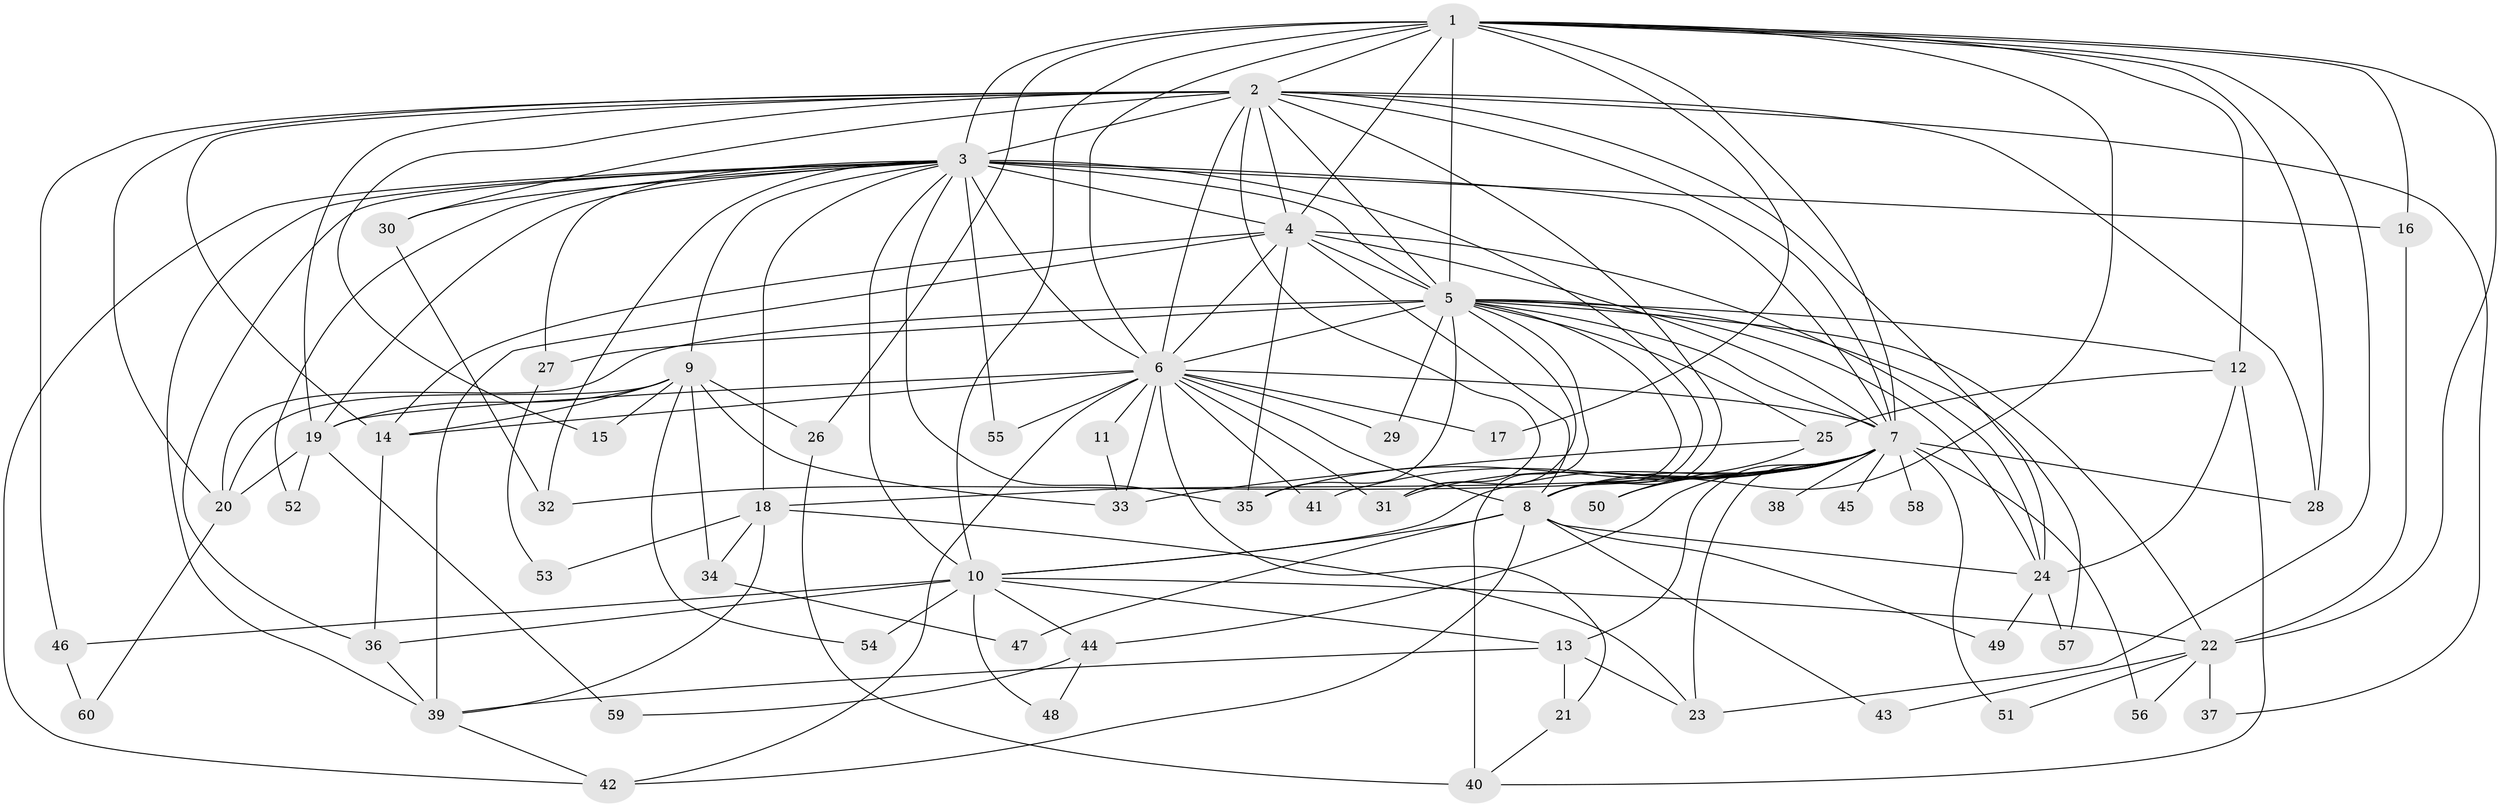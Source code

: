 // original degree distribution, {21: 0.01680672268907563, 22: 0.008403361344537815, 14: 0.008403361344537815, 17: 0.008403361344537815, 16: 0.01680672268907563, 26: 0.008403361344537815, 32: 0.008403361344537815, 24: 0.008403361344537815, 10: 0.008403361344537815, 9: 0.008403361344537815, 5: 0.05042016806722689, 6: 0.025210084033613446, 3: 0.226890756302521, 2: 0.4957983193277311, 4: 0.09243697478991597, 7: 0.008403361344537815}
// Generated by graph-tools (version 1.1) at 2025/49/03/04/25 22:49:59]
// undirected, 60 vertices, 158 edges
graph export_dot {
  node [color=gray90,style=filled];
  1;
  2;
  3;
  4;
  5;
  6;
  7;
  8;
  9;
  10;
  11;
  12;
  13;
  14;
  15;
  16;
  17;
  18;
  19;
  20;
  21;
  22;
  23;
  24;
  25;
  26;
  27;
  28;
  29;
  30;
  31;
  32;
  33;
  34;
  35;
  36;
  37;
  38;
  39;
  40;
  41;
  42;
  43;
  44;
  45;
  46;
  47;
  48;
  49;
  50;
  51;
  52;
  53;
  54;
  55;
  56;
  57;
  58;
  59;
  60;
  1 -- 2 [weight=1.0];
  1 -- 3 [weight=3.0];
  1 -- 4 [weight=2.0];
  1 -- 5 [weight=3.0];
  1 -- 6 [weight=1.0];
  1 -- 7 [weight=1.0];
  1 -- 8 [weight=1.0];
  1 -- 10 [weight=1.0];
  1 -- 12 [weight=1.0];
  1 -- 16 [weight=1.0];
  1 -- 17 [weight=1.0];
  1 -- 22 [weight=1.0];
  1 -- 23 [weight=1.0];
  1 -- 26 [weight=1.0];
  1 -- 28 [weight=1.0];
  2 -- 3 [weight=2.0];
  2 -- 4 [weight=1.0];
  2 -- 5 [weight=3.0];
  2 -- 6 [weight=1.0];
  2 -- 7 [weight=1.0];
  2 -- 8 [weight=1.0];
  2 -- 14 [weight=1.0];
  2 -- 15 [weight=1.0];
  2 -- 19 [weight=1.0];
  2 -- 20 [weight=1.0];
  2 -- 24 [weight=1.0];
  2 -- 28 [weight=2.0];
  2 -- 30 [weight=2.0];
  2 -- 31 [weight=1.0];
  2 -- 37 [weight=1.0];
  2 -- 46 [weight=1.0];
  3 -- 4 [weight=2.0];
  3 -- 5 [weight=5.0];
  3 -- 6 [weight=3.0];
  3 -- 7 [weight=4.0];
  3 -- 8 [weight=3.0];
  3 -- 9 [weight=2.0];
  3 -- 10 [weight=1.0];
  3 -- 16 [weight=1.0];
  3 -- 18 [weight=1.0];
  3 -- 19 [weight=2.0];
  3 -- 27 [weight=1.0];
  3 -- 30 [weight=1.0];
  3 -- 32 [weight=1.0];
  3 -- 35 [weight=1.0];
  3 -- 36 [weight=1.0];
  3 -- 39 [weight=1.0];
  3 -- 42 [weight=1.0];
  3 -- 52 [weight=1.0];
  3 -- 55 [weight=1.0];
  4 -- 5 [weight=2.0];
  4 -- 6 [weight=1.0];
  4 -- 7 [weight=1.0];
  4 -- 8 [weight=1.0];
  4 -- 14 [weight=1.0];
  4 -- 24 [weight=1.0];
  4 -- 35 [weight=1.0];
  4 -- 39 [weight=4.0];
  5 -- 6 [weight=2.0];
  5 -- 7 [weight=2.0];
  5 -- 8 [weight=2.0];
  5 -- 12 [weight=2.0];
  5 -- 20 [weight=1.0];
  5 -- 22 [weight=1.0];
  5 -- 24 [weight=1.0];
  5 -- 25 [weight=1.0];
  5 -- 27 [weight=1.0];
  5 -- 29 [weight=2.0];
  5 -- 31 [weight=1.0];
  5 -- 35 [weight=1.0];
  5 -- 40 [weight=3.0];
  5 -- 57 [weight=1.0];
  6 -- 7 [weight=1.0];
  6 -- 8 [weight=1.0];
  6 -- 11 [weight=2.0];
  6 -- 14 [weight=1.0];
  6 -- 17 [weight=1.0];
  6 -- 19 [weight=1.0];
  6 -- 21 [weight=1.0];
  6 -- 29 [weight=1.0];
  6 -- 31 [weight=1.0];
  6 -- 33 [weight=1.0];
  6 -- 41 [weight=1.0];
  6 -- 42 [weight=1.0];
  6 -- 55 [weight=1.0];
  7 -- 8 [weight=2.0];
  7 -- 10 [weight=1.0];
  7 -- 13 [weight=1.0];
  7 -- 18 [weight=1.0];
  7 -- 23 [weight=1.0];
  7 -- 28 [weight=1.0];
  7 -- 31 [weight=1.0];
  7 -- 32 [weight=1.0];
  7 -- 35 [weight=1.0];
  7 -- 38 [weight=1.0];
  7 -- 41 [weight=1.0];
  7 -- 44 [weight=1.0];
  7 -- 45 [weight=1.0];
  7 -- 50 [weight=1.0];
  7 -- 51 [weight=1.0];
  7 -- 56 [weight=1.0];
  7 -- 58 [weight=1.0];
  8 -- 10 [weight=1.0];
  8 -- 24 [weight=1.0];
  8 -- 42 [weight=1.0];
  8 -- 43 [weight=1.0];
  8 -- 47 [weight=1.0];
  8 -- 49 [weight=1.0];
  9 -- 14 [weight=1.0];
  9 -- 15 [weight=1.0];
  9 -- 19 [weight=3.0];
  9 -- 20 [weight=1.0];
  9 -- 26 [weight=1.0];
  9 -- 33 [weight=1.0];
  9 -- 34 [weight=1.0];
  9 -- 54 [weight=1.0];
  10 -- 13 [weight=1.0];
  10 -- 22 [weight=1.0];
  10 -- 36 [weight=1.0];
  10 -- 44 [weight=1.0];
  10 -- 46 [weight=1.0];
  10 -- 48 [weight=1.0];
  10 -- 54 [weight=1.0];
  11 -- 33 [weight=1.0];
  12 -- 24 [weight=1.0];
  12 -- 25 [weight=1.0];
  12 -- 40 [weight=1.0];
  13 -- 21 [weight=1.0];
  13 -- 23 [weight=1.0];
  13 -- 39 [weight=1.0];
  14 -- 36 [weight=1.0];
  16 -- 22 [weight=1.0];
  18 -- 23 [weight=1.0];
  18 -- 34 [weight=1.0];
  18 -- 39 [weight=1.0];
  18 -- 53 [weight=1.0];
  19 -- 20 [weight=1.0];
  19 -- 52 [weight=1.0];
  19 -- 59 [weight=1.0];
  20 -- 60 [weight=1.0];
  21 -- 40 [weight=1.0];
  22 -- 37 [weight=1.0];
  22 -- 43 [weight=1.0];
  22 -- 51 [weight=1.0];
  22 -- 56 [weight=1.0];
  24 -- 49 [weight=1.0];
  24 -- 57 [weight=1.0];
  25 -- 33 [weight=1.0];
  25 -- 50 [weight=1.0];
  26 -- 40 [weight=1.0];
  27 -- 53 [weight=1.0];
  30 -- 32 [weight=1.0];
  34 -- 47 [weight=1.0];
  36 -- 39 [weight=1.0];
  39 -- 42 [weight=1.0];
  44 -- 48 [weight=1.0];
  44 -- 59 [weight=1.0];
  46 -- 60 [weight=1.0];
}
